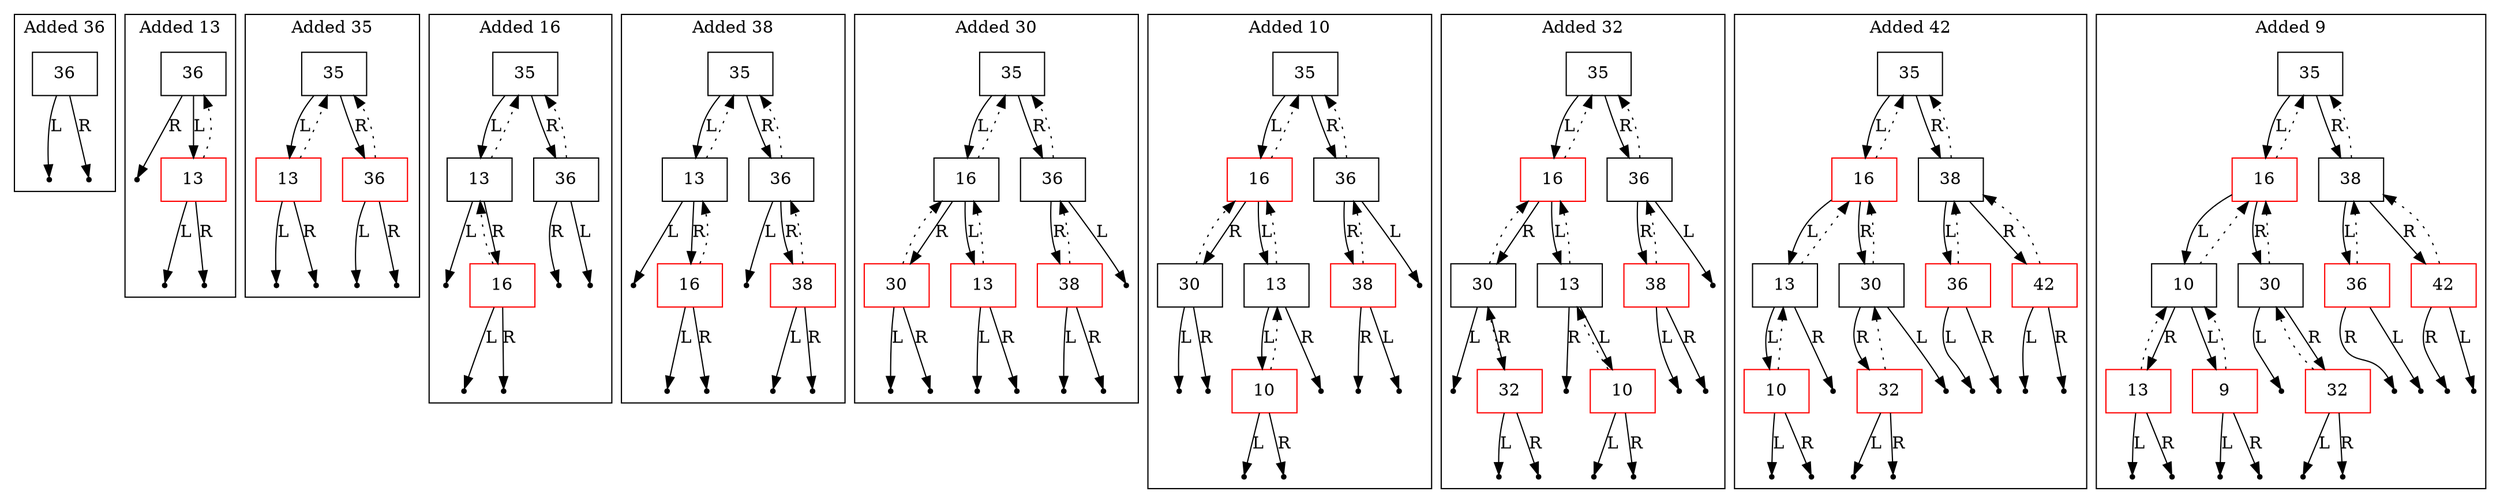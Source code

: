 digraph {
subgraph "cluster_Added 36_count_1"{
label ="Added 36";
"cluster_Added 36_count_1_data_36"[shape=record color=black label="{36}"];
"cluster_Added 36_count_1_data_36_leftNull" [label=Null shape=point color=black];
"cluster_Added 36_count_1_data_36_rightNull" [label=Null shape=point color=black];

"cluster_Added 36_count_1_data_36" -> "cluster_Added 36_count_1_data_36_leftNull"[label=L];
"cluster_Added 36_count_1_data_36" -> "cluster_Added 36_count_1_data_36_rightNull"[label=R];

}
subgraph "cluster_Added 13_count_2"{
label ="Added 13";
"cluster_Added 13_count_2_data_36"[shape=record color=black label="{36}"];
"cluster_Added 13_count_2_data_36_rightNull" [label=Null shape=point color=black];
"cluster_Added 13_count_2_data_13"[shape=record color=red label="{13}"];
"cluster_Added 13_count_2_data_13_leftNull" [label=Null shape=point color=black];
"cluster_Added 13_count_2_data_13_rightNull" [label=Null shape=point color=black];

"cluster_Added 13_count_2_data_36" -> "cluster_Added 13_count_2_data_13"[label=L];
"cluster_Added 13_count_2_data_36" -> "cluster_Added 13_count_2_data_36_rightNull"[label=R];
"cluster_Added 13_count_2_data_13" -> "cluster_Added 13_count_2_data_36"[style=dotted];
"cluster_Added 13_count_2_data_13" -> "cluster_Added 13_count_2_data_13_leftNull"[label=L];
"cluster_Added 13_count_2_data_13" -> "cluster_Added 13_count_2_data_13_rightNull"[label=R];

}
subgraph "cluster_Added 35_count_3"{
label ="Added 35";
"cluster_Added 35_count_3_data_35"[shape=record color=black label="{35}"];
"cluster_Added 35_count_3_data_13"[shape=record color=red label="{13}"];
"cluster_Added 35_count_3_data_13_leftNull" [label=Null shape=point color=black];
"cluster_Added 35_count_3_data_13_rightNull" [label=Null shape=point color=black];
"cluster_Added 35_count_3_data_36"[shape=record color=red label="{36}"];
"cluster_Added 35_count_3_data_36_leftNull" [label=Null shape=point color=black];
"cluster_Added 35_count_3_data_36_rightNull" [label=Null shape=point color=black];

"cluster_Added 35_count_3_data_35" -> "cluster_Added 35_count_3_data_13"[label=L];
"cluster_Added 35_count_3_data_35" -> "cluster_Added 35_count_3_data_36"[label=R];
"cluster_Added 35_count_3_data_13" -> "cluster_Added 35_count_3_data_35"[style=dotted];
"cluster_Added 35_count_3_data_13" -> "cluster_Added 35_count_3_data_13_leftNull"[label=L];
"cluster_Added 35_count_3_data_13" -> "cluster_Added 35_count_3_data_13_rightNull"[label=R];
"cluster_Added 35_count_3_data_36" -> "cluster_Added 35_count_3_data_35"[style=dotted];
"cluster_Added 35_count_3_data_36" -> "cluster_Added 35_count_3_data_36_leftNull"[label=L];
"cluster_Added 35_count_3_data_36" -> "cluster_Added 35_count_3_data_36_rightNull"[label=R];

}
subgraph "cluster_Added 16_count_4"{
label ="Added 16";
"cluster_Added 16_count_4_data_35"[shape=record color=black label="{35}"];
"cluster_Added 16_count_4_data_13"[shape=record color=black label="{13}"];
"cluster_Added 16_count_4_data_13_leftNull" [label=Null shape=point color=black];
"cluster_Added 16_count_4_data_16"[shape=record color=red label="{16}"];
"cluster_Added 16_count_4_data_16_leftNull" [label=Null shape=point color=black];
"cluster_Added 16_count_4_data_16_rightNull" [label=Null shape=point color=black];
"cluster_Added 16_count_4_data_36"[shape=record color=black label="{36}"];
"cluster_Added 16_count_4_data_36_leftNull" [label=Null shape=point color=black];
"cluster_Added 16_count_4_data_36_rightNull" [label=Null shape=point color=black];

"cluster_Added 16_count_4_data_35" -> "cluster_Added 16_count_4_data_13"[label=L];
"cluster_Added 16_count_4_data_35" -> "cluster_Added 16_count_4_data_36"[label=R];
"cluster_Added 16_count_4_data_13" -> "cluster_Added 16_count_4_data_35"[style=dotted];
"cluster_Added 16_count_4_data_13" -> "cluster_Added 16_count_4_data_13_leftNull"[label=L];
"cluster_Added 16_count_4_data_13" -> "cluster_Added 16_count_4_data_16"[label=R];
"cluster_Added 16_count_4_data_16" -> "cluster_Added 16_count_4_data_13"[style=dotted];
"cluster_Added 16_count_4_data_16" -> "cluster_Added 16_count_4_data_16_leftNull"[label=L];
"cluster_Added 16_count_4_data_16" -> "cluster_Added 16_count_4_data_16_rightNull"[label=R];
"cluster_Added 16_count_4_data_36" -> "cluster_Added 16_count_4_data_35"[style=dotted];
"cluster_Added 16_count_4_data_36" -> "cluster_Added 16_count_4_data_36_leftNull"[label=L];
"cluster_Added 16_count_4_data_36" -> "cluster_Added 16_count_4_data_36_rightNull"[label=R];

}
subgraph "cluster_Added 38_count_5"{
label ="Added 38";
"cluster_Added 38_count_5_data_35"[shape=record color=black label="{35}"];
"cluster_Added 38_count_5_data_13"[shape=record color=black label="{13}"];
"cluster_Added 38_count_5_data_13_leftNull" [label=Null shape=point color=black];
"cluster_Added 38_count_5_data_16"[shape=record color=red label="{16}"];
"cluster_Added 38_count_5_data_16_leftNull" [label=Null shape=point color=black];
"cluster_Added 38_count_5_data_16_rightNull" [label=Null shape=point color=black];
"cluster_Added 38_count_5_data_36"[shape=record color=black label="{36}"];
"cluster_Added 38_count_5_data_36_leftNull" [label=Null shape=point color=black];
"cluster_Added 38_count_5_data_38"[shape=record color=red label="{38}"];
"cluster_Added 38_count_5_data_38_leftNull" [label=Null shape=point color=black];
"cluster_Added 38_count_5_data_38_rightNull" [label=Null shape=point color=black];

"cluster_Added 38_count_5_data_35" -> "cluster_Added 38_count_5_data_13"[label=L];
"cluster_Added 38_count_5_data_35" -> "cluster_Added 38_count_5_data_36"[label=R];
"cluster_Added 38_count_5_data_13" -> "cluster_Added 38_count_5_data_35"[style=dotted];
"cluster_Added 38_count_5_data_13" -> "cluster_Added 38_count_5_data_13_leftNull"[label=L];
"cluster_Added 38_count_5_data_13" -> "cluster_Added 38_count_5_data_16"[label=R];
"cluster_Added 38_count_5_data_16" -> "cluster_Added 38_count_5_data_13"[style=dotted];
"cluster_Added 38_count_5_data_16" -> "cluster_Added 38_count_5_data_16_leftNull"[label=L];
"cluster_Added 38_count_5_data_16" -> "cluster_Added 38_count_5_data_16_rightNull"[label=R];
"cluster_Added 38_count_5_data_36" -> "cluster_Added 38_count_5_data_35"[style=dotted];
"cluster_Added 38_count_5_data_36" -> "cluster_Added 38_count_5_data_36_leftNull"[label=L];
"cluster_Added 38_count_5_data_36" -> "cluster_Added 38_count_5_data_38"[label=R];
"cluster_Added 38_count_5_data_38" -> "cluster_Added 38_count_5_data_36"[style=dotted];
"cluster_Added 38_count_5_data_38" -> "cluster_Added 38_count_5_data_38_leftNull"[label=L];
"cluster_Added 38_count_5_data_38" -> "cluster_Added 38_count_5_data_38_rightNull"[label=R];

}
subgraph "cluster_Added 30_count_6"{
label ="Added 30";
"cluster_Added 30_count_6_data_35"[shape=record color=black label="{35}"];
"cluster_Added 30_count_6_data_16"[shape=record color=black label="{16}"];
"cluster_Added 30_count_6_data_13"[shape=record color=red label="{13}"];
"cluster_Added 30_count_6_data_13_leftNull" [label=Null shape=point color=black];
"cluster_Added 30_count_6_data_13_rightNull" [label=Null shape=point color=black];
"cluster_Added 30_count_6_data_30"[shape=record color=red label="{30}"];
"cluster_Added 30_count_6_data_30_leftNull" [label=Null shape=point color=black];
"cluster_Added 30_count_6_data_30_rightNull" [label=Null shape=point color=black];
"cluster_Added 30_count_6_data_36"[shape=record color=black label="{36}"];
"cluster_Added 30_count_6_data_36_leftNull" [label=Null shape=point color=black];
"cluster_Added 30_count_6_data_38"[shape=record color=red label="{38}"];
"cluster_Added 30_count_6_data_38_leftNull" [label=Null shape=point color=black];
"cluster_Added 30_count_6_data_38_rightNull" [label=Null shape=point color=black];

"cluster_Added 30_count_6_data_35" -> "cluster_Added 30_count_6_data_16"[label=L];
"cluster_Added 30_count_6_data_35" -> "cluster_Added 30_count_6_data_36"[label=R];
"cluster_Added 30_count_6_data_16" -> "cluster_Added 30_count_6_data_35"[style=dotted];
"cluster_Added 30_count_6_data_16" -> "cluster_Added 30_count_6_data_13"[label=L];
"cluster_Added 30_count_6_data_16" -> "cluster_Added 30_count_6_data_30"[label=R];
"cluster_Added 30_count_6_data_13" -> "cluster_Added 30_count_6_data_16"[style=dotted];
"cluster_Added 30_count_6_data_13" -> "cluster_Added 30_count_6_data_13_leftNull"[label=L];
"cluster_Added 30_count_6_data_13" -> "cluster_Added 30_count_6_data_13_rightNull"[label=R];
"cluster_Added 30_count_6_data_30" -> "cluster_Added 30_count_6_data_16"[style=dotted];
"cluster_Added 30_count_6_data_30" -> "cluster_Added 30_count_6_data_30_leftNull"[label=L];
"cluster_Added 30_count_6_data_30" -> "cluster_Added 30_count_6_data_30_rightNull"[label=R];
"cluster_Added 30_count_6_data_36" -> "cluster_Added 30_count_6_data_35"[style=dotted];
"cluster_Added 30_count_6_data_36" -> "cluster_Added 30_count_6_data_36_leftNull"[label=L];
"cluster_Added 30_count_6_data_36" -> "cluster_Added 30_count_6_data_38"[label=R];
"cluster_Added 30_count_6_data_38" -> "cluster_Added 30_count_6_data_36"[style=dotted];
"cluster_Added 30_count_6_data_38" -> "cluster_Added 30_count_6_data_38_leftNull"[label=L];
"cluster_Added 30_count_6_data_38" -> "cluster_Added 30_count_6_data_38_rightNull"[label=R];

}
subgraph "cluster_Added 10_count_7"{
label ="Added 10";
"cluster_Added 10_count_7_data_35"[shape=record color=black label="{35}"];
"cluster_Added 10_count_7_data_16"[shape=record color=red label="{16}"];
"cluster_Added 10_count_7_data_13"[shape=record color=black label="{13}"];
"cluster_Added 10_count_7_data_13_rightNull" [label=Null shape=point color=black];
"cluster_Added 10_count_7_data_10"[shape=record color=red label="{10}"];
"cluster_Added 10_count_7_data_10_leftNull" [label=Null shape=point color=black];
"cluster_Added 10_count_7_data_10_rightNull" [label=Null shape=point color=black];
"cluster_Added 10_count_7_data_30"[shape=record color=black label="{30}"];
"cluster_Added 10_count_7_data_30_leftNull" [label=Null shape=point color=black];
"cluster_Added 10_count_7_data_30_rightNull" [label=Null shape=point color=black];
"cluster_Added 10_count_7_data_36"[shape=record color=black label="{36}"];
"cluster_Added 10_count_7_data_36_leftNull" [label=Null shape=point color=black];
"cluster_Added 10_count_7_data_38"[shape=record color=red label="{38}"];
"cluster_Added 10_count_7_data_38_leftNull" [label=Null shape=point color=black];
"cluster_Added 10_count_7_data_38_rightNull" [label=Null shape=point color=black];

"cluster_Added 10_count_7_data_35" -> "cluster_Added 10_count_7_data_16"[label=L];
"cluster_Added 10_count_7_data_35" -> "cluster_Added 10_count_7_data_36"[label=R];
"cluster_Added 10_count_7_data_16" -> "cluster_Added 10_count_7_data_35"[style=dotted];
"cluster_Added 10_count_7_data_16" -> "cluster_Added 10_count_7_data_13"[label=L];
"cluster_Added 10_count_7_data_16" -> "cluster_Added 10_count_7_data_30"[label=R];
"cluster_Added 10_count_7_data_13" -> "cluster_Added 10_count_7_data_16"[style=dotted];
"cluster_Added 10_count_7_data_13" -> "cluster_Added 10_count_7_data_10"[label=L];
"cluster_Added 10_count_7_data_13" -> "cluster_Added 10_count_7_data_13_rightNull"[label=R];
"cluster_Added 10_count_7_data_10" -> "cluster_Added 10_count_7_data_13"[style=dotted];
"cluster_Added 10_count_7_data_10" -> "cluster_Added 10_count_7_data_10_leftNull"[label=L];
"cluster_Added 10_count_7_data_10" -> "cluster_Added 10_count_7_data_10_rightNull"[label=R];
"cluster_Added 10_count_7_data_30" -> "cluster_Added 10_count_7_data_16"[style=dotted];
"cluster_Added 10_count_7_data_30" -> "cluster_Added 10_count_7_data_30_leftNull"[label=L];
"cluster_Added 10_count_7_data_30" -> "cluster_Added 10_count_7_data_30_rightNull"[label=R];
"cluster_Added 10_count_7_data_36" -> "cluster_Added 10_count_7_data_35"[style=dotted];
"cluster_Added 10_count_7_data_36" -> "cluster_Added 10_count_7_data_36_leftNull"[label=L];
"cluster_Added 10_count_7_data_36" -> "cluster_Added 10_count_7_data_38"[label=R];
"cluster_Added 10_count_7_data_38" -> "cluster_Added 10_count_7_data_36"[style=dotted];
"cluster_Added 10_count_7_data_38" -> "cluster_Added 10_count_7_data_38_leftNull"[label=L];
"cluster_Added 10_count_7_data_38" -> "cluster_Added 10_count_7_data_38_rightNull"[label=R];

}
subgraph "cluster_Added 32_count_8"{
label ="Added 32";
"cluster_Added 32_count_8_data_35"[shape=record color=black label="{35}"];
"cluster_Added 32_count_8_data_16"[shape=record color=red label="{16}"];
"cluster_Added 32_count_8_data_13"[shape=record color=black label="{13}"];
"cluster_Added 32_count_8_data_13_rightNull" [label=Null shape=point color=black];
"cluster_Added 32_count_8_data_10"[shape=record color=red label="{10}"];
"cluster_Added 32_count_8_data_10_leftNull" [label=Null shape=point color=black];
"cluster_Added 32_count_8_data_10_rightNull" [label=Null shape=point color=black];
"cluster_Added 32_count_8_data_30"[shape=record color=black label="{30}"];
"cluster_Added 32_count_8_data_30_leftNull" [label=Null shape=point color=black];
"cluster_Added 32_count_8_data_32"[shape=record color=red label="{32}"];
"cluster_Added 32_count_8_data_32_leftNull" [label=Null shape=point color=black];
"cluster_Added 32_count_8_data_32_rightNull" [label=Null shape=point color=black];
"cluster_Added 32_count_8_data_36"[shape=record color=black label="{36}"];
"cluster_Added 32_count_8_data_36_leftNull" [label=Null shape=point color=black];
"cluster_Added 32_count_8_data_38"[shape=record color=red label="{38}"];
"cluster_Added 32_count_8_data_38_leftNull" [label=Null shape=point color=black];
"cluster_Added 32_count_8_data_38_rightNull" [label=Null shape=point color=black];

"cluster_Added 32_count_8_data_35" -> "cluster_Added 32_count_8_data_16"[label=L];
"cluster_Added 32_count_8_data_35" -> "cluster_Added 32_count_8_data_36"[label=R];
"cluster_Added 32_count_8_data_16" -> "cluster_Added 32_count_8_data_35"[style=dotted];
"cluster_Added 32_count_8_data_16" -> "cluster_Added 32_count_8_data_13"[label=L];
"cluster_Added 32_count_8_data_16" -> "cluster_Added 32_count_8_data_30"[label=R];
"cluster_Added 32_count_8_data_13" -> "cluster_Added 32_count_8_data_16"[style=dotted];
"cluster_Added 32_count_8_data_13" -> "cluster_Added 32_count_8_data_10"[label=L];
"cluster_Added 32_count_8_data_13" -> "cluster_Added 32_count_8_data_13_rightNull"[label=R];
"cluster_Added 32_count_8_data_10" -> "cluster_Added 32_count_8_data_13"[style=dotted];
"cluster_Added 32_count_8_data_10" -> "cluster_Added 32_count_8_data_10_leftNull"[label=L];
"cluster_Added 32_count_8_data_10" -> "cluster_Added 32_count_8_data_10_rightNull"[label=R];
"cluster_Added 32_count_8_data_30" -> "cluster_Added 32_count_8_data_16"[style=dotted];
"cluster_Added 32_count_8_data_30" -> "cluster_Added 32_count_8_data_30_leftNull"[label=L];
"cluster_Added 32_count_8_data_30" -> "cluster_Added 32_count_8_data_32"[label=R];
"cluster_Added 32_count_8_data_32" -> "cluster_Added 32_count_8_data_30"[style=dotted];
"cluster_Added 32_count_8_data_32" -> "cluster_Added 32_count_8_data_32_leftNull"[label=L];
"cluster_Added 32_count_8_data_32" -> "cluster_Added 32_count_8_data_32_rightNull"[label=R];
"cluster_Added 32_count_8_data_36" -> "cluster_Added 32_count_8_data_35"[style=dotted];
"cluster_Added 32_count_8_data_36" -> "cluster_Added 32_count_8_data_36_leftNull"[label=L];
"cluster_Added 32_count_8_data_36" -> "cluster_Added 32_count_8_data_38"[label=R];
"cluster_Added 32_count_8_data_38" -> "cluster_Added 32_count_8_data_36"[style=dotted];
"cluster_Added 32_count_8_data_38" -> "cluster_Added 32_count_8_data_38_leftNull"[label=L];
"cluster_Added 32_count_8_data_38" -> "cluster_Added 32_count_8_data_38_rightNull"[label=R];

}
subgraph "cluster_Added 42_count_9"{
label ="Added 42";
"cluster_Added 42_count_9_data_35"[shape=record color=black label="{35}"];
"cluster_Added 42_count_9_data_16"[shape=record color=red label="{16}"];
"cluster_Added 42_count_9_data_13"[shape=record color=black label="{13}"];
"cluster_Added 42_count_9_data_13_rightNull" [label=Null shape=point color=black];
"cluster_Added 42_count_9_data_10"[shape=record color=red label="{10}"];
"cluster_Added 42_count_9_data_10_leftNull" [label=Null shape=point color=black];
"cluster_Added 42_count_9_data_10_rightNull" [label=Null shape=point color=black];
"cluster_Added 42_count_9_data_30"[shape=record color=black label="{30}"];
"cluster_Added 42_count_9_data_30_leftNull" [label=Null shape=point color=black];
"cluster_Added 42_count_9_data_32"[shape=record color=red label="{32}"];
"cluster_Added 42_count_9_data_32_leftNull" [label=Null shape=point color=black];
"cluster_Added 42_count_9_data_32_rightNull" [label=Null shape=point color=black];
"cluster_Added 42_count_9_data_38"[shape=record color=black label="{38}"];
"cluster_Added 42_count_9_data_36"[shape=record color=red label="{36}"];
"cluster_Added 42_count_9_data_36_leftNull" [label=Null shape=point color=black];
"cluster_Added 42_count_9_data_36_rightNull" [label=Null shape=point color=black];
"cluster_Added 42_count_9_data_42"[shape=record color=red label="{42}"];
"cluster_Added 42_count_9_data_42_leftNull" [label=Null shape=point color=black];
"cluster_Added 42_count_9_data_42_rightNull" [label=Null shape=point color=black];

"cluster_Added 42_count_9_data_35" -> "cluster_Added 42_count_9_data_16"[label=L];
"cluster_Added 42_count_9_data_35" -> "cluster_Added 42_count_9_data_38"[label=R];
"cluster_Added 42_count_9_data_16" -> "cluster_Added 42_count_9_data_35"[style=dotted];
"cluster_Added 42_count_9_data_16" -> "cluster_Added 42_count_9_data_13"[label=L];
"cluster_Added 42_count_9_data_16" -> "cluster_Added 42_count_9_data_30"[label=R];
"cluster_Added 42_count_9_data_13" -> "cluster_Added 42_count_9_data_16"[style=dotted];
"cluster_Added 42_count_9_data_13" -> "cluster_Added 42_count_9_data_10"[label=L];
"cluster_Added 42_count_9_data_13" -> "cluster_Added 42_count_9_data_13_rightNull"[label=R];
"cluster_Added 42_count_9_data_10" -> "cluster_Added 42_count_9_data_13"[style=dotted];
"cluster_Added 42_count_9_data_10" -> "cluster_Added 42_count_9_data_10_leftNull"[label=L];
"cluster_Added 42_count_9_data_10" -> "cluster_Added 42_count_9_data_10_rightNull"[label=R];
"cluster_Added 42_count_9_data_30" -> "cluster_Added 42_count_9_data_16"[style=dotted];
"cluster_Added 42_count_9_data_30" -> "cluster_Added 42_count_9_data_30_leftNull"[label=L];
"cluster_Added 42_count_9_data_30" -> "cluster_Added 42_count_9_data_32"[label=R];
"cluster_Added 42_count_9_data_32" -> "cluster_Added 42_count_9_data_30"[style=dotted];
"cluster_Added 42_count_9_data_32" -> "cluster_Added 42_count_9_data_32_leftNull"[label=L];
"cluster_Added 42_count_9_data_32" -> "cluster_Added 42_count_9_data_32_rightNull"[label=R];
"cluster_Added 42_count_9_data_38" -> "cluster_Added 42_count_9_data_35"[style=dotted];
"cluster_Added 42_count_9_data_38" -> "cluster_Added 42_count_9_data_36"[label=L];
"cluster_Added 42_count_9_data_38" -> "cluster_Added 42_count_9_data_42"[label=R];
"cluster_Added 42_count_9_data_36" -> "cluster_Added 42_count_9_data_38"[style=dotted];
"cluster_Added 42_count_9_data_36" -> "cluster_Added 42_count_9_data_36_leftNull"[label=L];
"cluster_Added 42_count_9_data_36" -> "cluster_Added 42_count_9_data_36_rightNull"[label=R];
"cluster_Added 42_count_9_data_42" -> "cluster_Added 42_count_9_data_38"[style=dotted];
"cluster_Added 42_count_9_data_42" -> "cluster_Added 42_count_9_data_42_leftNull"[label=L];
"cluster_Added 42_count_9_data_42" -> "cluster_Added 42_count_9_data_42_rightNull"[label=R];

}
subgraph "cluster_Added 9_count_10"{
label ="Added 9";
"cluster_Added 9_count_10_data_35"[shape=record color=black label="{35}"];
"cluster_Added 9_count_10_data_16"[shape=record color=red label="{16}"];
"cluster_Added 9_count_10_data_10"[shape=record color=black label="{10}"];
"cluster_Added 9_count_10_data_9"[shape=record color=red label="{9}"];
"cluster_Added 9_count_10_data_9_leftNull" [label=Null shape=point color=black];
"cluster_Added 9_count_10_data_9_rightNull" [label=Null shape=point color=black];
"cluster_Added 9_count_10_data_13"[shape=record color=red label="{13}"];
"cluster_Added 9_count_10_data_13_leftNull" [label=Null shape=point color=black];
"cluster_Added 9_count_10_data_13_rightNull" [label=Null shape=point color=black];
"cluster_Added 9_count_10_data_30"[shape=record color=black label="{30}"];
"cluster_Added 9_count_10_data_30_leftNull" [label=Null shape=point color=black];
"cluster_Added 9_count_10_data_32"[shape=record color=red label="{32}"];
"cluster_Added 9_count_10_data_32_leftNull" [label=Null shape=point color=black];
"cluster_Added 9_count_10_data_32_rightNull" [label=Null shape=point color=black];
"cluster_Added 9_count_10_data_38"[shape=record color=black label="{38}"];
"cluster_Added 9_count_10_data_36"[shape=record color=red label="{36}"];
"cluster_Added 9_count_10_data_36_leftNull" [label=Null shape=point color=black];
"cluster_Added 9_count_10_data_36_rightNull" [label=Null shape=point color=black];
"cluster_Added 9_count_10_data_42"[shape=record color=red label="{42}"];
"cluster_Added 9_count_10_data_42_leftNull" [label=Null shape=point color=black];
"cluster_Added 9_count_10_data_42_rightNull" [label=Null shape=point color=black];

"cluster_Added 9_count_10_data_35" -> "cluster_Added 9_count_10_data_16"[label=L];
"cluster_Added 9_count_10_data_35" -> "cluster_Added 9_count_10_data_38"[label=R];
"cluster_Added 9_count_10_data_16" -> "cluster_Added 9_count_10_data_35"[style=dotted];
"cluster_Added 9_count_10_data_16" -> "cluster_Added 9_count_10_data_10"[label=L];
"cluster_Added 9_count_10_data_16" -> "cluster_Added 9_count_10_data_30"[label=R];
"cluster_Added 9_count_10_data_10" -> "cluster_Added 9_count_10_data_16"[style=dotted];
"cluster_Added 9_count_10_data_10" -> "cluster_Added 9_count_10_data_9"[label=L];
"cluster_Added 9_count_10_data_10" -> "cluster_Added 9_count_10_data_13"[label=R];
"cluster_Added 9_count_10_data_9" -> "cluster_Added 9_count_10_data_10"[style=dotted];
"cluster_Added 9_count_10_data_9" -> "cluster_Added 9_count_10_data_9_leftNull"[label=L];
"cluster_Added 9_count_10_data_9" -> "cluster_Added 9_count_10_data_9_rightNull"[label=R];
"cluster_Added 9_count_10_data_13" -> "cluster_Added 9_count_10_data_10"[style=dotted];
"cluster_Added 9_count_10_data_13" -> "cluster_Added 9_count_10_data_13_leftNull"[label=L];
"cluster_Added 9_count_10_data_13" -> "cluster_Added 9_count_10_data_13_rightNull"[label=R];
"cluster_Added 9_count_10_data_30" -> "cluster_Added 9_count_10_data_16"[style=dotted];
"cluster_Added 9_count_10_data_30" -> "cluster_Added 9_count_10_data_30_leftNull"[label=L];
"cluster_Added 9_count_10_data_30" -> "cluster_Added 9_count_10_data_32"[label=R];
"cluster_Added 9_count_10_data_32" -> "cluster_Added 9_count_10_data_30"[style=dotted];
"cluster_Added 9_count_10_data_32" -> "cluster_Added 9_count_10_data_32_leftNull"[label=L];
"cluster_Added 9_count_10_data_32" -> "cluster_Added 9_count_10_data_32_rightNull"[label=R];
"cluster_Added 9_count_10_data_38" -> "cluster_Added 9_count_10_data_35"[style=dotted];
"cluster_Added 9_count_10_data_38" -> "cluster_Added 9_count_10_data_36"[label=L];
"cluster_Added 9_count_10_data_38" -> "cluster_Added 9_count_10_data_42"[label=R];
"cluster_Added 9_count_10_data_36" -> "cluster_Added 9_count_10_data_38"[style=dotted];
"cluster_Added 9_count_10_data_36" -> "cluster_Added 9_count_10_data_36_leftNull"[label=L];
"cluster_Added 9_count_10_data_36" -> "cluster_Added 9_count_10_data_36_rightNull"[label=R];
"cluster_Added 9_count_10_data_42" -> "cluster_Added 9_count_10_data_38"[style=dotted];
"cluster_Added 9_count_10_data_42" -> "cluster_Added 9_count_10_data_42_leftNull"[label=L];
"cluster_Added 9_count_10_data_42" -> "cluster_Added 9_count_10_data_42_rightNull"[label=R];

}
label = "";}
